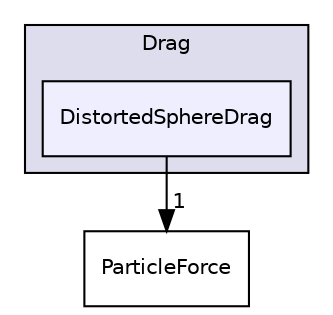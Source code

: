 digraph "src/lagrangian/intermediate/submodels/Kinematic/ParticleForces/Drag/DistortedSphereDrag" {
  bgcolor=transparent;
  compound=true
  node [ fontsize="10", fontname="Helvetica"];
  edge [ labelfontsize="10", labelfontname="Helvetica"];
  subgraph clusterdir_620819115bb7ac1ed0b4d6e4ce0b4bd5 {
    graph [ bgcolor="#ddddee", pencolor="black", label="Drag" fontname="Helvetica", fontsize="10", URL="dir_620819115bb7ac1ed0b4d6e4ce0b4bd5.html"]
  dir_787781567718d3730d5704d4dad44a63 [shape=box, label="DistortedSphereDrag", style="filled", fillcolor="#eeeeff", pencolor="black", URL="dir_787781567718d3730d5704d4dad44a63.html"];
  }
  dir_6ac06ece5f26f1196a12108b46c15ea0 [shape=box label="ParticleForce" URL="dir_6ac06ece5f26f1196a12108b46c15ea0.html"];
  dir_787781567718d3730d5704d4dad44a63->dir_6ac06ece5f26f1196a12108b46c15ea0 [headlabel="1", labeldistance=1.5 headhref="dir_001528_001542.html"];
}
